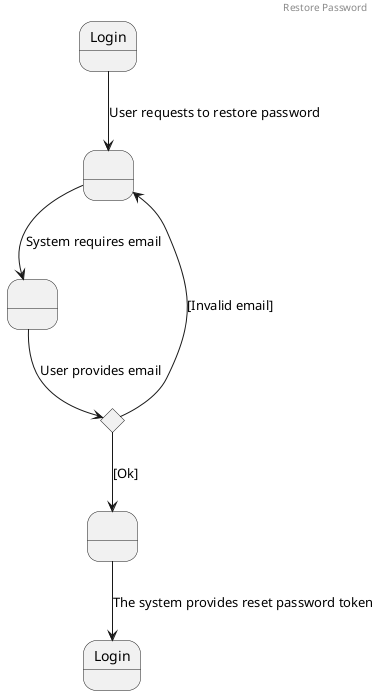 @startuml

header Restore Password

state " " as s1
state " " as s2
state " " as s3
state "Login" as s4
state "Decision" as Decision <<choice>>

Login -down-> s1 : User requests to restore password
s1 -down-> s2 : System requires email
s2 -down-> Decision : User provides email

Decision -down-> s3 : [Ok]
Decision -up-> s1 : [Invalid email]

s3 --> s4 : The system provides reset password token

@enduml